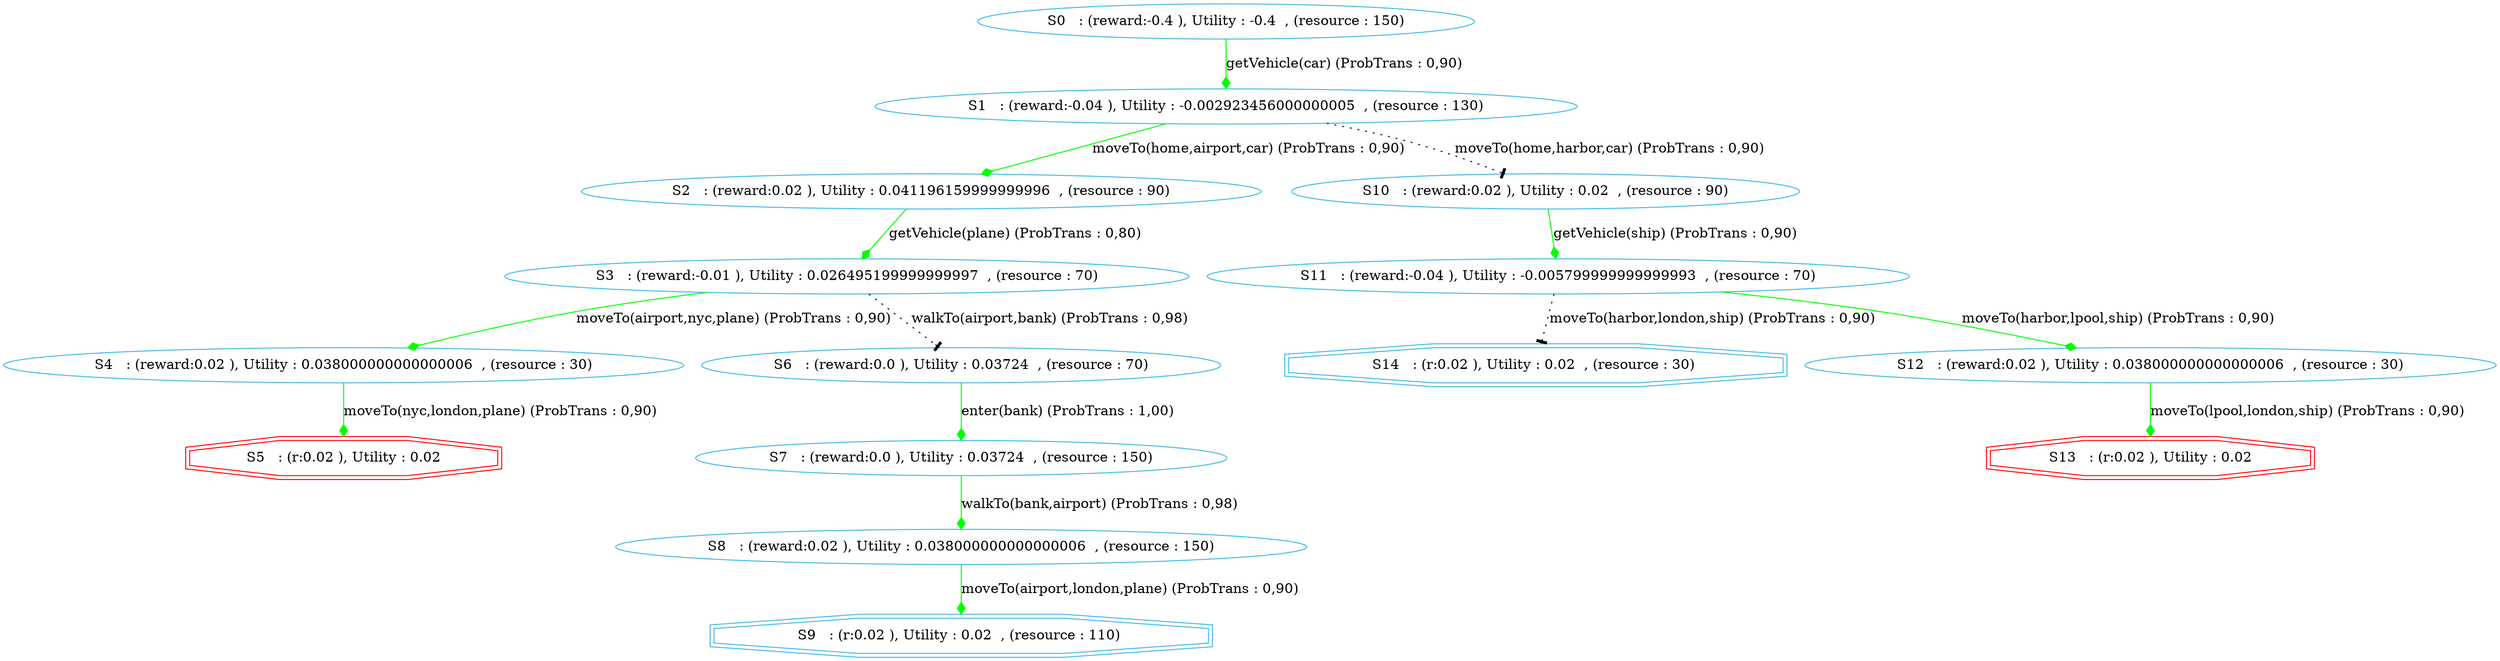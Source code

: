 digraph {
  node [color="#40b9e5" ]
 size="60,17";
"5" [label=" S5   : (r:0.02 ), Utility : 0.02 " color = red ,  shape=doubleoctagon]
"9" [label=" S9   : (r:0.02 ), Utility : 0.02  , (resource : 110)  " shape=doubleoctagon];
"13" [label=" S13   : (r:0.02 ), Utility : 0.02 " color = red ,  shape=doubleoctagon]
"14" [label=" S14   : (r:0.02 ), Utility : 0.02  , (resource : 30)  " shape=doubleoctagon];
"0" [label=" S0   : (reward:-0.4 ), Utility : -0.4  , (resource : 150) "]"1" [label=" S1   : (reward:-0.04 ), Utility : -0.002923456000000005  , (resource : 130) "]"2" [label=" S2   : (reward:0.02 ), Utility : 0.041196159999999996  , (resource : 90) "]"3" [label=" S3   : (reward:-0.01 ), Utility : 0.026495199999999997  , (resource : 70) "]"4" [label=" S4   : (reward:0.02 ), Utility : 0.038000000000000006  , (resource : 30) "]"6" [label=" S6   : (reward:0.0 ), Utility : 0.03724  , (resource : 70) "]"7" [label=" S7   : (reward:0.0 ), Utility : 0.03724  , (resource : 150) "]"8" [label=" S8   : (reward:0.02 ), Utility : 0.038000000000000006  , (resource : 150) "]"10" [label=" S10   : (reward:0.02 ), Utility : 0.02  , (resource : 90) "]"11" [label=" S11   : (reward:-0.04 ), Utility : -0.005799999999999993  , (resource : 70) "]"12" [label=" S12   : (reward:0.02 ), Utility : 0.038000000000000006  , (resource : 30) "]"0" -> "1" [ label="getVehicle(car) (ProbTrans : 0,90)"
, arrowhead = diamond , color=green];"1" -> "2" [ label="moveTo(home,airport,car) (ProbTrans : 0,90)"
, arrowhead = diamond , color=green];"1" -> "10" [ label="moveTo(home,harbor,car) (ProbTrans : 0,90)"
,style=dotted, arrowhead=tee];"2" -> "3" [ label="getVehicle(plane) (ProbTrans : 0,80)"
, arrowhead = diamond , color=green];"3" -> "4" [ label="moveTo(airport,nyc,plane) (ProbTrans : 0,90)"
, arrowhead = diamond , color=green];"3" -> "6" [ label="walkTo(airport,bank) (ProbTrans : 0,98)"
,style=dotted, arrowhead=tee];"4" -> "5" [ label="moveTo(nyc,london,plane) (ProbTrans : 0,90)"
, arrowhead = diamond , color=green];"6" -> "7" [ label="enter(bank) (ProbTrans : 1,00)"
, arrowhead = diamond , color=green];"7" -> "8" [ label="walkTo(bank,airport) (ProbTrans : 0,98)"
, arrowhead = diamond , color=green];"8" -> "9" [ label="moveTo(airport,london,plane) (ProbTrans : 0,90)"
, arrowhead = diamond , color=green];"10" -> "11" [ label="getVehicle(ship) (ProbTrans : 0,90)"
, arrowhead = diamond , color=green];"11" -> "12" [ label="moveTo(harbor,lpool,ship) (ProbTrans : 0,90)"
, arrowhead = diamond , color=green];"11" -> "14" [ label="moveTo(harbor,london,ship) (ProbTrans : 0,90)"
,style=dotted, arrowhead=tee];"12" -> "13" [ label="moveTo(lpool,london,ship) (ProbTrans : 0,90)"
, arrowhead = diamond , color=green];}
